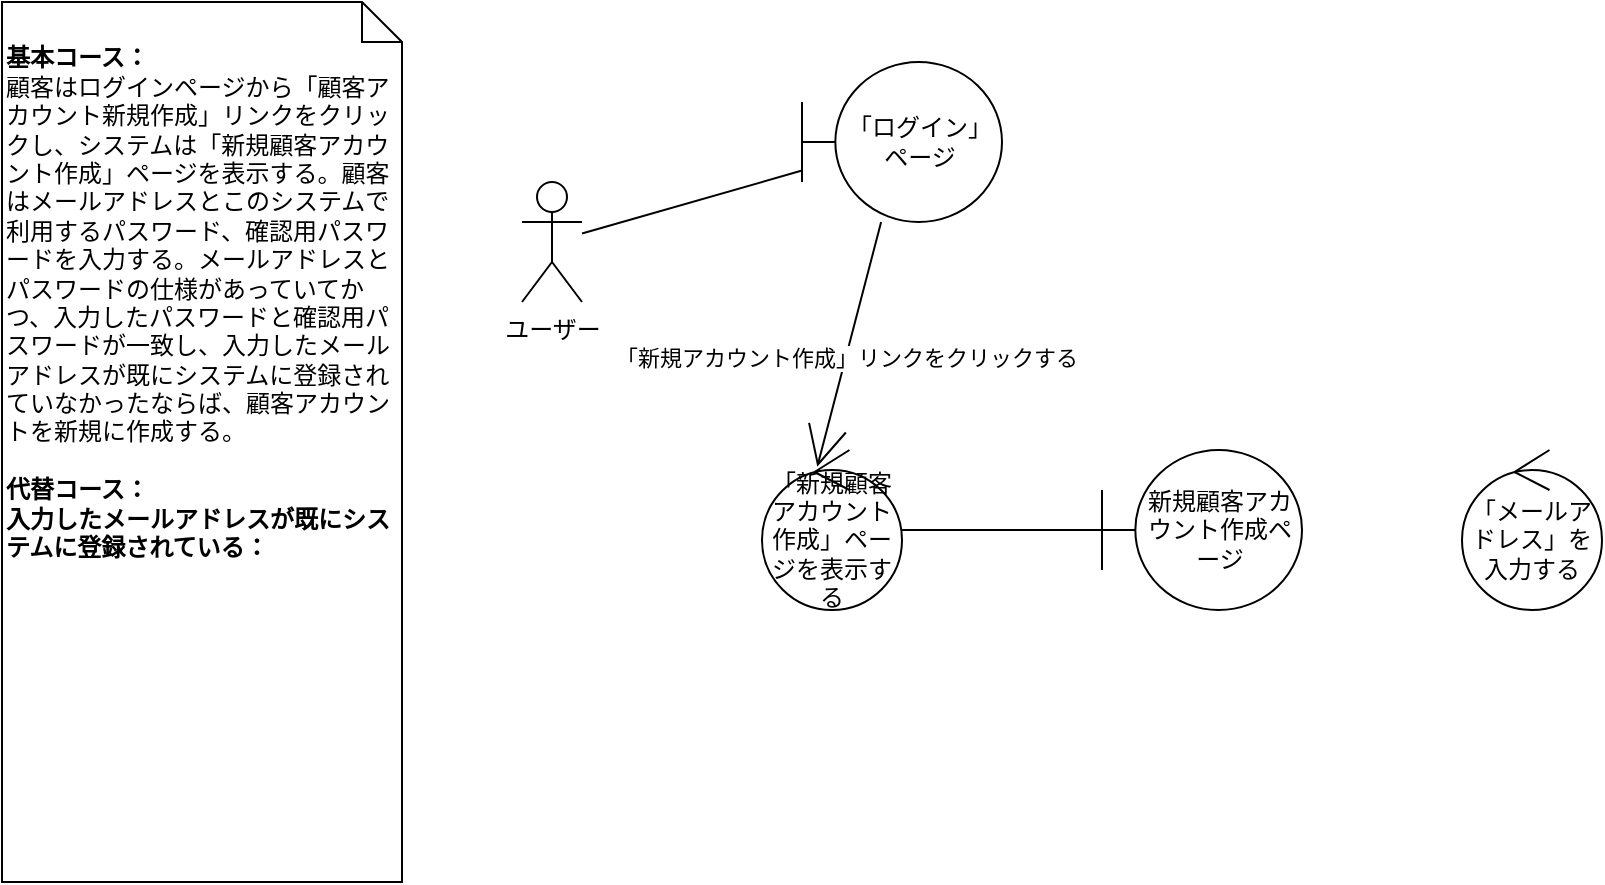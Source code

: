 <mxfile version="16.6.1" type="github">
  <diagram id="aGCkIseqGI1leubLr1yX" name="Page-1">
    <mxGraphModel dx="1059" dy="935" grid="1" gridSize="10" guides="1" tooltips="1" connect="1" arrows="1" fold="1" page="1" pageScale="1" pageWidth="1169" pageHeight="827" math="0" shadow="0">
      <root>
        <mxCell id="0" />
        <mxCell id="1" parent="0" />
        <mxCell id="BQXDcaqlMqostFEVmlwC-6" value="" style="rounded=0;orthogonalLoop=1;jettySize=auto;html=1;endArrow=none;endFill=0;" edge="1" parent="1" source="BQXDcaqlMqostFEVmlwC-2" target="BQXDcaqlMqostFEVmlwC-5">
          <mxGeometry relative="1" as="geometry" />
        </mxCell>
        <mxCell id="BQXDcaqlMqostFEVmlwC-2" value="ユーザー" style="shape=umlActor;verticalLabelPosition=bottom;verticalAlign=top;html=1;" vertex="1" parent="1">
          <mxGeometry x="310" y="240" width="30" height="60" as="geometry" />
        </mxCell>
        <mxCell id="BQXDcaqlMqostFEVmlwC-3" value="&lt;br&gt;&lt;b&gt;基本コース：&lt;br&gt;&lt;/b&gt;顧客はログインページから「顧客アカウント新規作成」リンクをクリックし、システムは「新規顧客アカウント作成」ページを表示する。顧客はメールアドレスとこのシステムで利用するパスワード、確認用パスワードを入力する。メールアドレスとパスワードの仕様があっていてかつ、入力したパスワードと確認用パスワードが一致し、入力したメールアドレスが既にシステムに登録されていなかったならば、顧客アカウントを新規に作成する。&lt;br&gt;&lt;br&gt;&lt;b&gt;代替コース：&lt;/b&gt;&lt;br&gt;&lt;b&gt;入力したメールアドレスが既にシステムに登録されている：&lt;/b&gt;" style="shape=note;size=20;whiteSpace=wrap;html=1;align=left;verticalAlign=top;" vertex="1" parent="1">
          <mxGeometry x="50" y="150" width="200" height="440" as="geometry" />
        </mxCell>
        <mxCell id="BQXDcaqlMqostFEVmlwC-8" value="" style="edgeStyle=none;rounded=0;orthogonalLoop=1;jettySize=auto;html=1;endArrow=open;endFill=0;endSize=18;entryX=0.395;entryY=0.104;entryDx=0;entryDy=0;entryPerimeter=0;" edge="1" parent="1" source="BQXDcaqlMqostFEVmlwC-5" target="BQXDcaqlMqostFEVmlwC-10">
          <mxGeometry relative="1" as="geometry" />
        </mxCell>
        <mxCell id="BQXDcaqlMqostFEVmlwC-9" value="「新規アカウント作成」リンクをクリックする" style="edgeLabel;html=1;align=center;verticalAlign=middle;resizable=0;points=[];" vertex="1" connectable="0" parent="BQXDcaqlMqostFEVmlwC-8">
          <mxGeometry x="0.105" relative="1" as="geometry">
            <mxPoint as="offset" />
          </mxGeometry>
        </mxCell>
        <mxCell id="BQXDcaqlMqostFEVmlwC-5" value="「ログイン」ページ" style="shape=umlBoundary;whiteSpace=wrap;html=1;" vertex="1" parent="1">
          <mxGeometry x="450" y="180" width="100" height="80" as="geometry" />
        </mxCell>
        <mxCell id="BQXDcaqlMqostFEVmlwC-7" value="新規顧客アカウント作成ページ" style="shape=umlBoundary;whiteSpace=wrap;html=1;" vertex="1" parent="1">
          <mxGeometry x="600" y="374" width="100" height="80" as="geometry" />
        </mxCell>
        <mxCell id="BQXDcaqlMqostFEVmlwC-11" value="" style="edgeStyle=none;rounded=0;orthogonalLoop=1;jettySize=auto;html=1;endArrow=none;endFill=0;endSize=18;" edge="1" parent="1" source="BQXDcaqlMqostFEVmlwC-10" target="BQXDcaqlMqostFEVmlwC-7">
          <mxGeometry relative="1" as="geometry" />
        </mxCell>
        <mxCell id="BQXDcaqlMqostFEVmlwC-10" value="「新規顧客アカウント作成」ページを表示する" style="ellipse;shape=umlControl;whiteSpace=wrap;html=1;" vertex="1" parent="1">
          <mxGeometry x="430" y="374" width="70" height="80" as="geometry" />
        </mxCell>
        <mxCell id="BQXDcaqlMqostFEVmlwC-13" value="「メールアドレス」を入力する" style="ellipse;shape=umlControl;whiteSpace=wrap;html=1;" vertex="1" parent="1">
          <mxGeometry x="780" y="374" width="70" height="80" as="geometry" />
        </mxCell>
      </root>
    </mxGraphModel>
  </diagram>
</mxfile>
